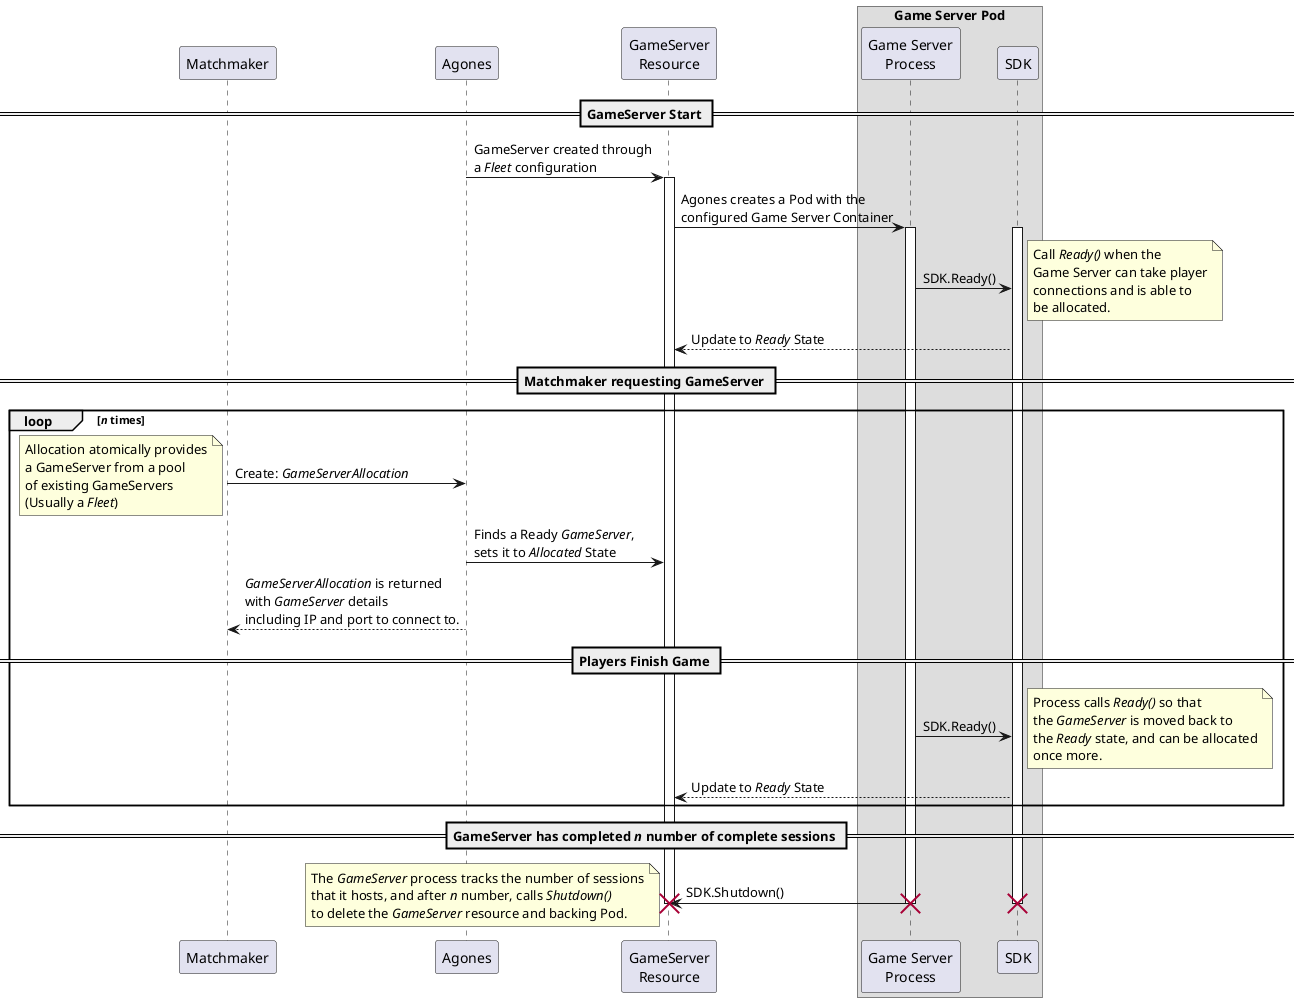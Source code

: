 @startuml
participant Matchmaker
participant Agones
participant "Game Server\nProcess" as Binary
participant SDK
participant "GameServer\nResource" as GameServer
box "Game Server Pod"
  participant Binary
  participant SDK
end box

== GameServer Start ==

Agones -> GameServer: GameServer created through\na <i>Fleet</i> configuration
activate GameServer
GameServer -> Binary: Agones creates a Pod with the\nconfigured Game Server Container
activate Binary
activate SDK
Binary -> SDK: SDK.Ready()
note right
  Call <i>Ready()</i> when the
  Game Server can take player
  connections and is able to
  be allocated.
end note
GameServer <-- SDK: Update to <i>Ready</i> State

== Matchmaker requesting GameServer ==
loop <i>n</i> times
Matchmaker -> Agones: Create: <i>GameServerAllocation</i>
note left
  Allocation atomically provides
  a GameServer from a pool
  of existing GameServers
  (Usually a <i>Fleet</i>)
end note
"Agones" -> GameServer: Finds a Ready <i>GameServer</i>,\nsets it to <i>Allocated</i> State
Matchmaker <-- Agones : <i>GameServerAllocation</i> is returned\nwith <i>GameServer</i> details\nincluding IP and port to connect to.

== Players Finish Game ==

Binary -> SDK: SDK.Ready()
note right
  Process calls <i>Ready()</i> so that
  the <i>GameServer</i> is moved back to
  the <i>Ready</i> state, and can be allocated
  once more.
end note
GameServer <-- SDK: Update to <i>Ready</i> State

end loop

== GameServer has completed <i>n</i> number of complete sessions ==

Binary -> GameServer: SDK.Shutdown()
note left
The <i>GameServer</i> process tracks the number of sessions
that it hosts, and after <i>n</i> number, calls <i>Shutdown()</i>
to delete the <i>GameServer</i> resource and backing Pod.
end note
destroy Binary
destroy SDK
destroy GameServer
@enduml
